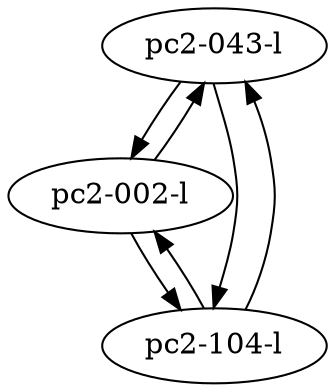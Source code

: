 digraph {
graph [name="networkGraph"]
a[label="pc2-043-l"];
b[label="pc2-002-l"];
c[label="pc2-104-l"];
a->b
a->c
c->a;
c->b;
b->a;
b->c;
}
